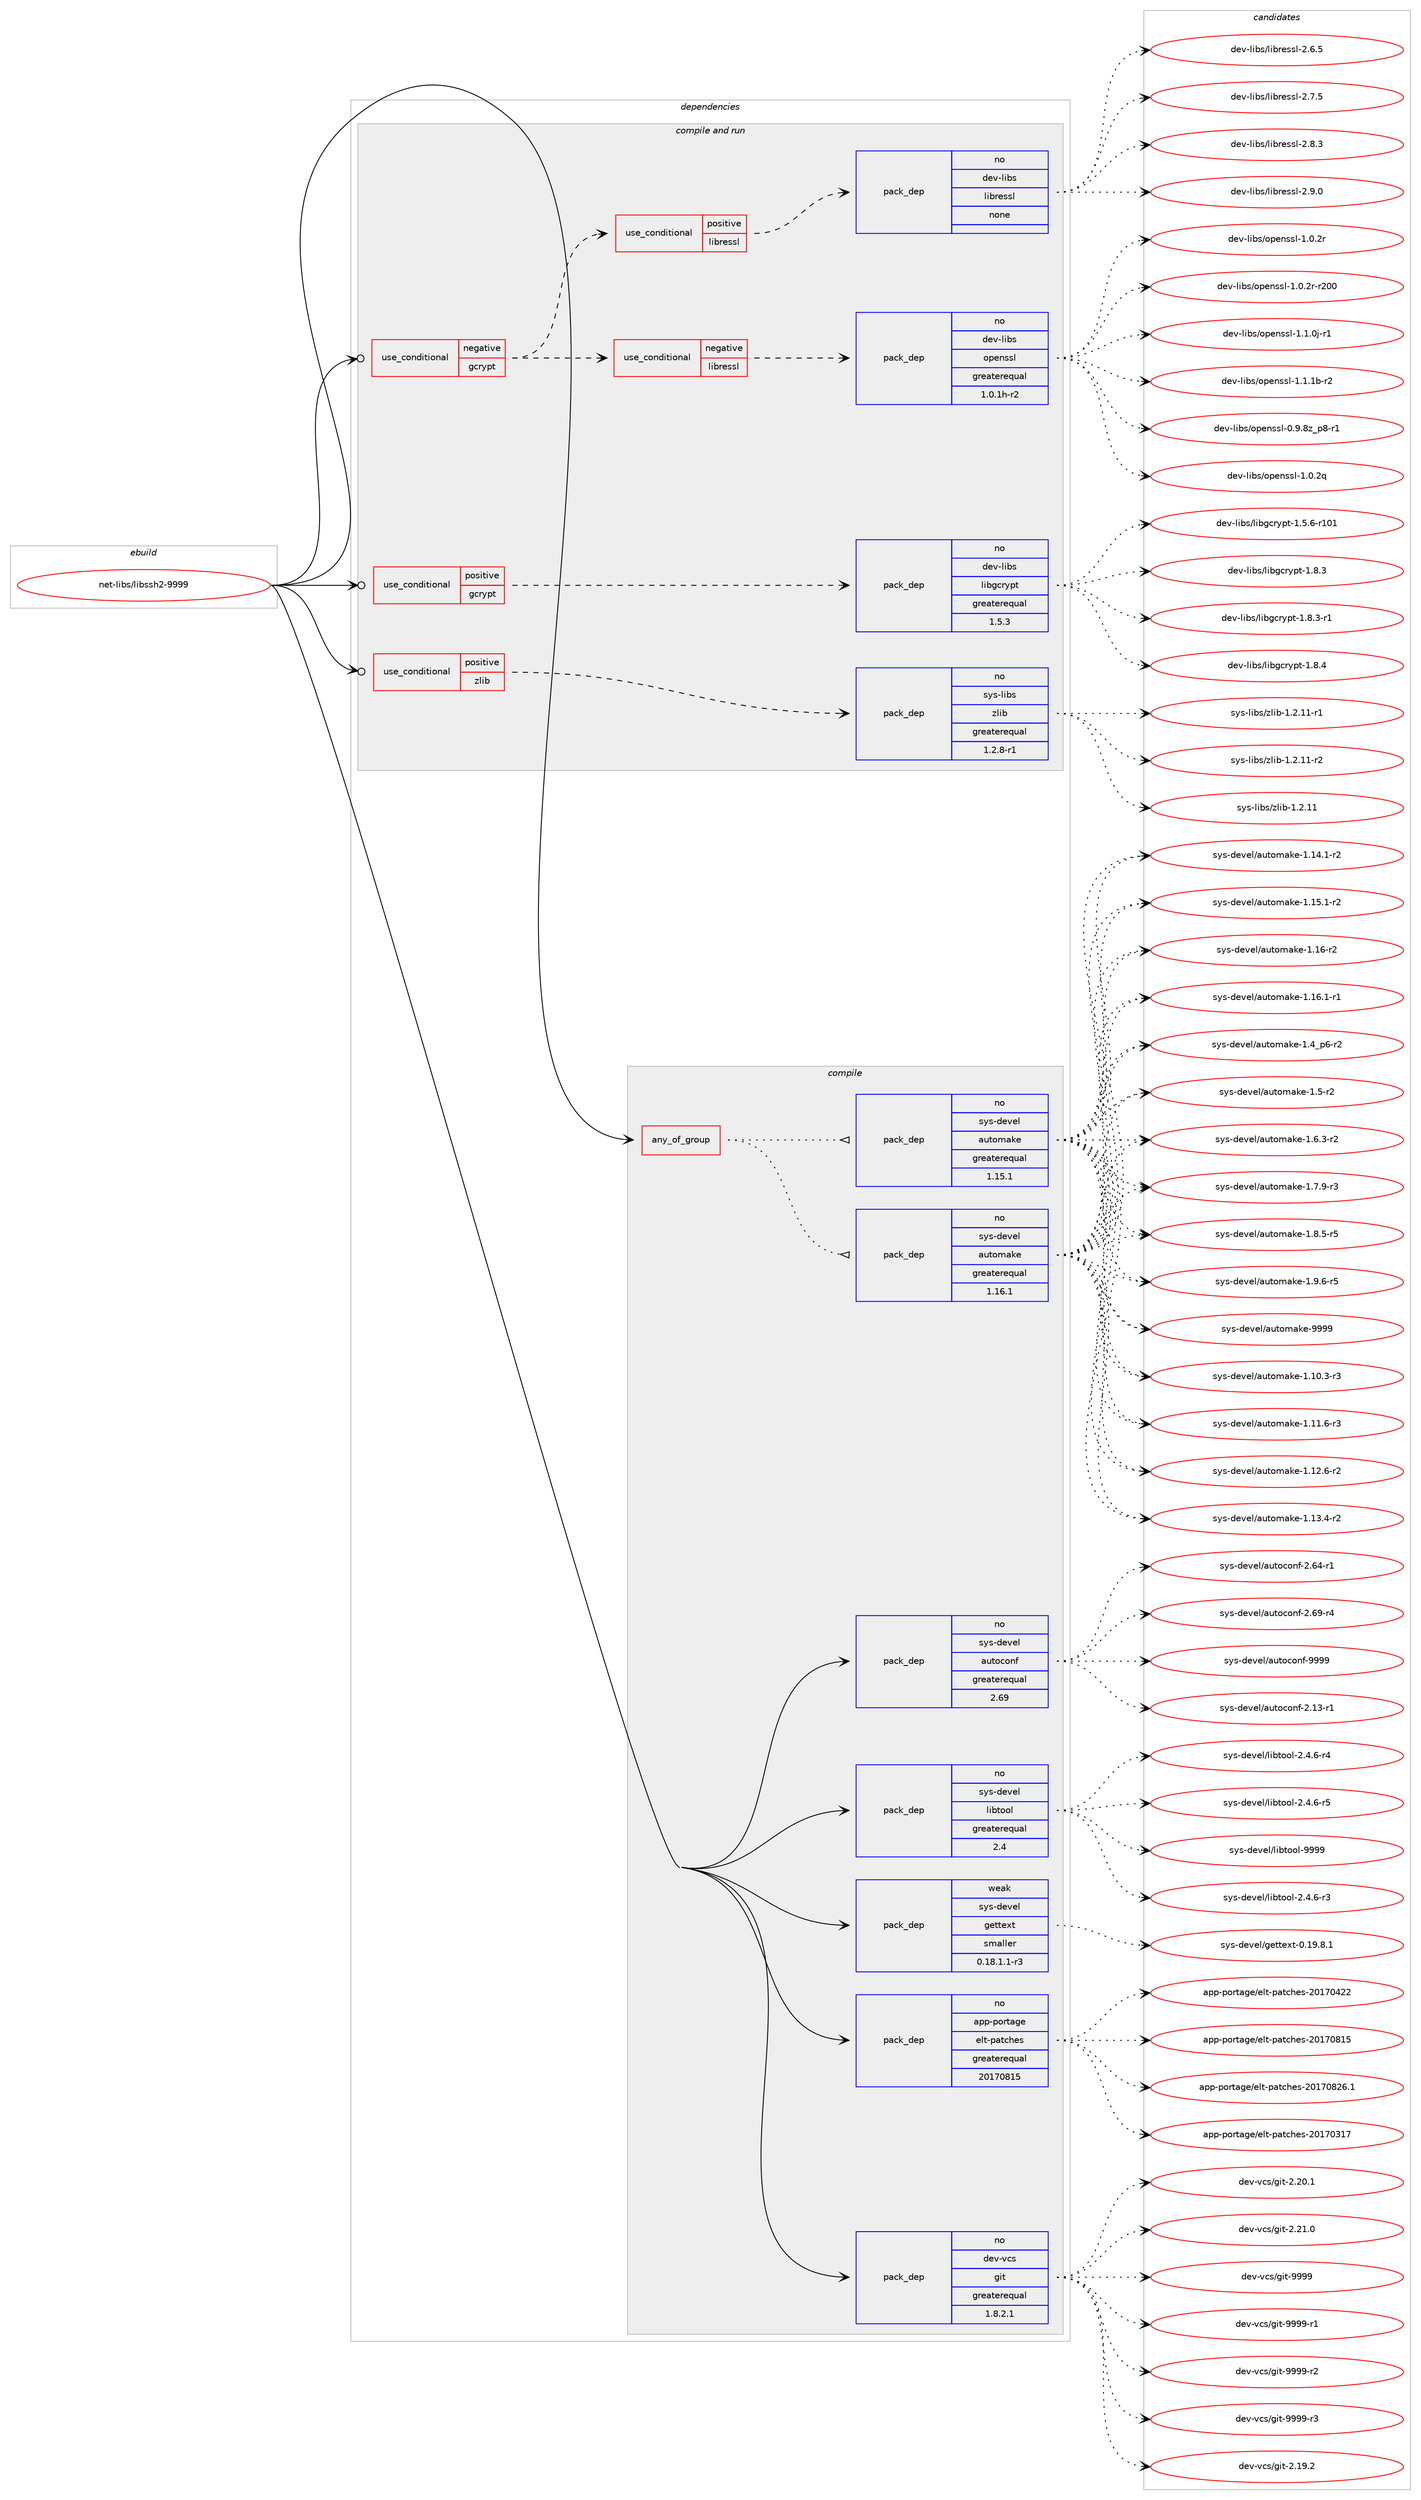 digraph prolog {

# *************
# Graph options
# *************

newrank=true;
concentrate=true;
compound=true;
graph [rankdir=LR,fontname=Helvetica,fontsize=10,ranksep=1.5];#, ranksep=2.5, nodesep=0.2];
edge  [arrowhead=vee];
node  [fontname=Helvetica,fontsize=10];

# **********
# The ebuild
# **********

subgraph cluster_leftcol {
color=gray;
rank=same;
label=<<i>ebuild</i>>;
id [label="net-libs/libssh2-9999", color=red, width=4, href="../net-libs/libssh2-9999.svg"];
}

# ****************
# The dependencies
# ****************

subgraph cluster_midcol {
color=gray;
label=<<i>dependencies</i>>;
subgraph cluster_compile {
fillcolor="#eeeeee";
style=filled;
label=<<i>compile</i>>;
subgraph any26172 {
dependency1660638 [label=<<TABLE BORDER="0" CELLBORDER="1" CELLSPACING="0" CELLPADDING="4"><TR><TD CELLPADDING="10">any_of_group</TD></TR></TABLE>>, shape=none, color=red];subgraph pack1187276 {
dependency1660639 [label=<<TABLE BORDER="0" CELLBORDER="1" CELLSPACING="0" CELLPADDING="4" WIDTH="220"><TR><TD ROWSPAN="6" CELLPADDING="30">pack_dep</TD></TR><TR><TD WIDTH="110">no</TD></TR><TR><TD>sys-devel</TD></TR><TR><TD>automake</TD></TR><TR><TD>greaterequal</TD></TR><TR><TD>1.16.1</TD></TR></TABLE>>, shape=none, color=blue];
}
dependency1660638:e -> dependency1660639:w [weight=20,style="dotted",arrowhead="oinv"];
subgraph pack1187277 {
dependency1660640 [label=<<TABLE BORDER="0" CELLBORDER="1" CELLSPACING="0" CELLPADDING="4" WIDTH="220"><TR><TD ROWSPAN="6" CELLPADDING="30">pack_dep</TD></TR><TR><TD WIDTH="110">no</TD></TR><TR><TD>sys-devel</TD></TR><TR><TD>automake</TD></TR><TR><TD>greaterequal</TD></TR><TR><TD>1.15.1</TD></TR></TABLE>>, shape=none, color=blue];
}
dependency1660638:e -> dependency1660640:w [weight=20,style="dotted",arrowhead="oinv"];
}
id:e -> dependency1660638:w [weight=20,style="solid",arrowhead="vee"];
subgraph pack1187278 {
dependency1660641 [label=<<TABLE BORDER="0" CELLBORDER="1" CELLSPACING="0" CELLPADDING="4" WIDTH="220"><TR><TD ROWSPAN="6" CELLPADDING="30">pack_dep</TD></TR><TR><TD WIDTH="110">no</TD></TR><TR><TD>app-portage</TD></TR><TR><TD>elt-patches</TD></TR><TR><TD>greaterequal</TD></TR><TR><TD>20170815</TD></TR></TABLE>>, shape=none, color=blue];
}
id:e -> dependency1660641:w [weight=20,style="solid",arrowhead="vee"];
subgraph pack1187279 {
dependency1660642 [label=<<TABLE BORDER="0" CELLBORDER="1" CELLSPACING="0" CELLPADDING="4" WIDTH="220"><TR><TD ROWSPAN="6" CELLPADDING="30">pack_dep</TD></TR><TR><TD WIDTH="110">no</TD></TR><TR><TD>dev-vcs</TD></TR><TR><TD>git</TD></TR><TR><TD>greaterequal</TD></TR><TR><TD>1.8.2.1</TD></TR></TABLE>>, shape=none, color=blue];
}
id:e -> dependency1660642:w [weight=20,style="solid",arrowhead="vee"];
subgraph pack1187280 {
dependency1660643 [label=<<TABLE BORDER="0" CELLBORDER="1" CELLSPACING="0" CELLPADDING="4" WIDTH="220"><TR><TD ROWSPAN="6" CELLPADDING="30">pack_dep</TD></TR><TR><TD WIDTH="110">no</TD></TR><TR><TD>sys-devel</TD></TR><TR><TD>autoconf</TD></TR><TR><TD>greaterequal</TD></TR><TR><TD>2.69</TD></TR></TABLE>>, shape=none, color=blue];
}
id:e -> dependency1660643:w [weight=20,style="solid",arrowhead="vee"];
subgraph pack1187281 {
dependency1660644 [label=<<TABLE BORDER="0" CELLBORDER="1" CELLSPACING="0" CELLPADDING="4" WIDTH="220"><TR><TD ROWSPAN="6" CELLPADDING="30">pack_dep</TD></TR><TR><TD WIDTH="110">no</TD></TR><TR><TD>sys-devel</TD></TR><TR><TD>libtool</TD></TR><TR><TD>greaterequal</TD></TR><TR><TD>2.4</TD></TR></TABLE>>, shape=none, color=blue];
}
id:e -> dependency1660644:w [weight=20,style="solid",arrowhead="vee"];
subgraph pack1187282 {
dependency1660645 [label=<<TABLE BORDER="0" CELLBORDER="1" CELLSPACING="0" CELLPADDING="4" WIDTH="220"><TR><TD ROWSPAN="6" CELLPADDING="30">pack_dep</TD></TR><TR><TD WIDTH="110">weak</TD></TR><TR><TD>sys-devel</TD></TR><TR><TD>gettext</TD></TR><TR><TD>smaller</TD></TR><TR><TD>0.18.1.1-r3</TD></TR></TABLE>>, shape=none, color=blue];
}
id:e -> dependency1660645:w [weight=20,style="solid",arrowhead="vee"];
}
subgraph cluster_compileandrun {
fillcolor="#eeeeee";
style=filled;
label=<<i>compile and run</i>>;
subgraph cond446402 {
dependency1660646 [label=<<TABLE BORDER="0" CELLBORDER="1" CELLSPACING="0" CELLPADDING="4"><TR><TD ROWSPAN="3" CELLPADDING="10">use_conditional</TD></TR><TR><TD>negative</TD></TR><TR><TD>gcrypt</TD></TR></TABLE>>, shape=none, color=red];
subgraph cond446403 {
dependency1660647 [label=<<TABLE BORDER="0" CELLBORDER="1" CELLSPACING="0" CELLPADDING="4"><TR><TD ROWSPAN="3" CELLPADDING="10">use_conditional</TD></TR><TR><TD>negative</TD></TR><TR><TD>libressl</TD></TR></TABLE>>, shape=none, color=red];
subgraph pack1187283 {
dependency1660648 [label=<<TABLE BORDER="0" CELLBORDER="1" CELLSPACING="0" CELLPADDING="4" WIDTH="220"><TR><TD ROWSPAN="6" CELLPADDING="30">pack_dep</TD></TR><TR><TD WIDTH="110">no</TD></TR><TR><TD>dev-libs</TD></TR><TR><TD>openssl</TD></TR><TR><TD>greaterequal</TD></TR><TR><TD>1.0.1h-r2</TD></TR></TABLE>>, shape=none, color=blue];
}
dependency1660647:e -> dependency1660648:w [weight=20,style="dashed",arrowhead="vee"];
}
dependency1660646:e -> dependency1660647:w [weight=20,style="dashed",arrowhead="vee"];
subgraph cond446404 {
dependency1660649 [label=<<TABLE BORDER="0" CELLBORDER="1" CELLSPACING="0" CELLPADDING="4"><TR><TD ROWSPAN="3" CELLPADDING="10">use_conditional</TD></TR><TR><TD>positive</TD></TR><TR><TD>libressl</TD></TR></TABLE>>, shape=none, color=red];
subgraph pack1187284 {
dependency1660650 [label=<<TABLE BORDER="0" CELLBORDER="1" CELLSPACING="0" CELLPADDING="4" WIDTH="220"><TR><TD ROWSPAN="6" CELLPADDING="30">pack_dep</TD></TR><TR><TD WIDTH="110">no</TD></TR><TR><TD>dev-libs</TD></TR><TR><TD>libressl</TD></TR><TR><TD>none</TD></TR><TR><TD></TD></TR></TABLE>>, shape=none, color=blue];
}
dependency1660649:e -> dependency1660650:w [weight=20,style="dashed",arrowhead="vee"];
}
dependency1660646:e -> dependency1660649:w [weight=20,style="dashed",arrowhead="vee"];
}
id:e -> dependency1660646:w [weight=20,style="solid",arrowhead="odotvee"];
subgraph cond446405 {
dependency1660651 [label=<<TABLE BORDER="0" CELLBORDER="1" CELLSPACING="0" CELLPADDING="4"><TR><TD ROWSPAN="3" CELLPADDING="10">use_conditional</TD></TR><TR><TD>positive</TD></TR><TR><TD>gcrypt</TD></TR></TABLE>>, shape=none, color=red];
subgraph pack1187285 {
dependency1660652 [label=<<TABLE BORDER="0" CELLBORDER="1" CELLSPACING="0" CELLPADDING="4" WIDTH="220"><TR><TD ROWSPAN="6" CELLPADDING="30">pack_dep</TD></TR><TR><TD WIDTH="110">no</TD></TR><TR><TD>dev-libs</TD></TR><TR><TD>libgcrypt</TD></TR><TR><TD>greaterequal</TD></TR><TR><TD>1.5.3</TD></TR></TABLE>>, shape=none, color=blue];
}
dependency1660651:e -> dependency1660652:w [weight=20,style="dashed",arrowhead="vee"];
}
id:e -> dependency1660651:w [weight=20,style="solid",arrowhead="odotvee"];
subgraph cond446406 {
dependency1660653 [label=<<TABLE BORDER="0" CELLBORDER="1" CELLSPACING="0" CELLPADDING="4"><TR><TD ROWSPAN="3" CELLPADDING="10">use_conditional</TD></TR><TR><TD>positive</TD></TR><TR><TD>zlib</TD></TR></TABLE>>, shape=none, color=red];
subgraph pack1187286 {
dependency1660654 [label=<<TABLE BORDER="0" CELLBORDER="1" CELLSPACING="0" CELLPADDING="4" WIDTH="220"><TR><TD ROWSPAN="6" CELLPADDING="30">pack_dep</TD></TR><TR><TD WIDTH="110">no</TD></TR><TR><TD>sys-libs</TD></TR><TR><TD>zlib</TD></TR><TR><TD>greaterequal</TD></TR><TR><TD>1.2.8-r1</TD></TR></TABLE>>, shape=none, color=blue];
}
dependency1660653:e -> dependency1660654:w [weight=20,style="dashed",arrowhead="vee"];
}
id:e -> dependency1660653:w [weight=20,style="solid",arrowhead="odotvee"];
}
subgraph cluster_run {
fillcolor="#eeeeee";
style=filled;
label=<<i>run</i>>;
}
}

# **************
# The candidates
# **************

subgraph cluster_choices {
rank=same;
color=gray;
label=<<i>candidates</i>>;

subgraph choice1187276 {
color=black;
nodesep=1;
choice11512111545100101118101108479711711611110997107101454946494846514511451 [label="sys-devel/automake-1.10.3-r3", color=red, width=4,href="../sys-devel/automake-1.10.3-r3.svg"];
choice11512111545100101118101108479711711611110997107101454946494946544511451 [label="sys-devel/automake-1.11.6-r3", color=red, width=4,href="../sys-devel/automake-1.11.6-r3.svg"];
choice11512111545100101118101108479711711611110997107101454946495046544511450 [label="sys-devel/automake-1.12.6-r2", color=red, width=4,href="../sys-devel/automake-1.12.6-r2.svg"];
choice11512111545100101118101108479711711611110997107101454946495146524511450 [label="sys-devel/automake-1.13.4-r2", color=red, width=4,href="../sys-devel/automake-1.13.4-r2.svg"];
choice11512111545100101118101108479711711611110997107101454946495246494511450 [label="sys-devel/automake-1.14.1-r2", color=red, width=4,href="../sys-devel/automake-1.14.1-r2.svg"];
choice11512111545100101118101108479711711611110997107101454946495346494511450 [label="sys-devel/automake-1.15.1-r2", color=red, width=4,href="../sys-devel/automake-1.15.1-r2.svg"];
choice1151211154510010111810110847971171161111099710710145494649544511450 [label="sys-devel/automake-1.16-r2", color=red, width=4,href="../sys-devel/automake-1.16-r2.svg"];
choice11512111545100101118101108479711711611110997107101454946495446494511449 [label="sys-devel/automake-1.16.1-r1", color=red, width=4,href="../sys-devel/automake-1.16.1-r1.svg"];
choice115121115451001011181011084797117116111109971071014549465295112544511450 [label="sys-devel/automake-1.4_p6-r2", color=red, width=4,href="../sys-devel/automake-1.4_p6-r2.svg"];
choice11512111545100101118101108479711711611110997107101454946534511450 [label="sys-devel/automake-1.5-r2", color=red, width=4,href="../sys-devel/automake-1.5-r2.svg"];
choice115121115451001011181011084797117116111109971071014549465446514511450 [label="sys-devel/automake-1.6.3-r2", color=red, width=4,href="../sys-devel/automake-1.6.3-r2.svg"];
choice115121115451001011181011084797117116111109971071014549465546574511451 [label="sys-devel/automake-1.7.9-r3", color=red, width=4,href="../sys-devel/automake-1.7.9-r3.svg"];
choice115121115451001011181011084797117116111109971071014549465646534511453 [label="sys-devel/automake-1.8.5-r5", color=red, width=4,href="../sys-devel/automake-1.8.5-r5.svg"];
choice115121115451001011181011084797117116111109971071014549465746544511453 [label="sys-devel/automake-1.9.6-r5", color=red, width=4,href="../sys-devel/automake-1.9.6-r5.svg"];
choice115121115451001011181011084797117116111109971071014557575757 [label="sys-devel/automake-9999", color=red, width=4,href="../sys-devel/automake-9999.svg"];
dependency1660639:e -> choice11512111545100101118101108479711711611110997107101454946494846514511451:w [style=dotted,weight="100"];
dependency1660639:e -> choice11512111545100101118101108479711711611110997107101454946494946544511451:w [style=dotted,weight="100"];
dependency1660639:e -> choice11512111545100101118101108479711711611110997107101454946495046544511450:w [style=dotted,weight="100"];
dependency1660639:e -> choice11512111545100101118101108479711711611110997107101454946495146524511450:w [style=dotted,weight="100"];
dependency1660639:e -> choice11512111545100101118101108479711711611110997107101454946495246494511450:w [style=dotted,weight="100"];
dependency1660639:e -> choice11512111545100101118101108479711711611110997107101454946495346494511450:w [style=dotted,weight="100"];
dependency1660639:e -> choice1151211154510010111810110847971171161111099710710145494649544511450:w [style=dotted,weight="100"];
dependency1660639:e -> choice11512111545100101118101108479711711611110997107101454946495446494511449:w [style=dotted,weight="100"];
dependency1660639:e -> choice115121115451001011181011084797117116111109971071014549465295112544511450:w [style=dotted,weight="100"];
dependency1660639:e -> choice11512111545100101118101108479711711611110997107101454946534511450:w [style=dotted,weight="100"];
dependency1660639:e -> choice115121115451001011181011084797117116111109971071014549465446514511450:w [style=dotted,weight="100"];
dependency1660639:e -> choice115121115451001011181011084797117116111109971071014549465546574511451:w [style=dotted,weight="100"];
dependency1660639:e -> choice115121115451001011181011084797117116111109971071014549465646534511453:w [style=dotted,weight="100"];
dependency1660639:e -> choice115121115451001011181011084797117116111109971071014549465746544511453:w [style=dotted,weight="100"];
dependency1660639:e -> choice115121115451001011181011084797117116111109971071014557575757:w [style=dotted,weight="100"];
}
subgraph choice1187277 {
color=black;
nodesep=1;
choice11512111545100101118101108479711711611110997107101454946494846514511451 [label="sys-devel/automake-1.10.3-r3", color=red, width=4,href="../sys-devel/automake-1.10.3-r3.svg"];
choice11512111545100101118101108479711711611110997107101454946494946544511451 [label="sys-devel/automake-1.11.6-r3", color=red, width=4,href="../sys-devel/automake-1.11.6-r3.svg"];
choice11512111545100101118101108479711711611110997107101454946495046544511450 [label="sys-devel/automake-1.12.6-r2", color=red, width=4,href="../sys-devel/automake-1.12.6-r2.svg"];
choice11512111545100101118101108479711711611110997107101454946495146524511450 [label="sys-devel/automake-1.13.4-r2", color=red, width=4,href="../sys-devel/automake-1.13.4-r2.svg"];
choice11512111545100101118101108479711711611110997107101454946495246494511450 [label="sys-devel/automake-1.14.1-r2", color=red, width=4,href="../sys-devel/automake-1.14.1-r2.svg"];
choice11512111545100101118101108479711711611110997107101454946495346494511450 [label="sys-devel/automake-1.15.1-r2", color=red, width=4,href="../sys-devel/automake-1.15.1-r2.svg"];
choice1151211154510010111810110847971171161111099710710145494649544511450 [label="sys-devel/automake-1.16-r2", color=red, width=4,href="../sys-devel/automake-1.16-r2.svg"];
choice11512111545100101118101108479711711611110997107101454946495446494511449 [label="sys-devel/automake-1.16.1-r1", color=red, width=4,href="../sys-devel/automake-1.16.1-r1.svg"];
choice115121115451001011181011084797117116111109971071014549465295112544511450 [label="sys-devel/automake-1.4_p6-r2", color=red, width=4,href="../sys-devel/automake-1.4_p6-r2.svg"];
choice11512111545100101118101108479711711611110997107101454946534511450 [label="sys-devel/automake-1.5-r2", color=red, width=4,href="../sys-devel/automake-1.5-r2.svg"];
choice115121115451001011181011084797117116111109971071014549465446514511450 [label="sys-devel/automake-1.6.3-r2", color=red, width=4,href="../sys-devel/automake-1.6.3-r2.svg"];
choice115121115451001011181011084797117116111109971071014549465546574511451 [label="sys-devel/automake-1.7.9-r3", color=red, width=4,href="../sys-devel/automake-1.7.9-r3.svg"];
choice115121115451001011181011084797117116111109971071014549465646534511453 [label="sys-devel/automake-1.8.5-r5", color=red, width=4,href="../sys-devel/automake-1.8.5-r5.svg"];
choice115121115451001011181011084797117116111109971071014549465746544511453 [label="sys-devel/automake-1.9.6-r5", color=red, width=4,href="../sys-devel/automake-1.9.6-r5.svg"];
choice115121115451001011181011084797117116111109971071014557575757 [label="sys-devel/automake-9999", color=red, width=4,href="../sys-devel/automake-9999.svg"];
dependency1660640:e -> choice11512111545100101118101108479711711611110997107101454946494846514511451:w [style=dotted,weight="100"];
dependency1660640:e -> choice11512111545100101118101108479711711611110997107101454946494946544511451:w [style=dotted,weight="100"];
dependency1660640:e -> choice11512111545100101118101108479711711611110997107101454946495046544511450:w [style=dotted,weight="100"];
dependency1660640:e -> choice11512111545100101118101108479711711611110997107101454946495146524511450:w [style=dotted,weight="100"];
dependency1660640:e -> choice11512111545100101118101108479711711611110997107101454946495246494511450:w [style=dotted,weight="100"];
dependency1660640:e -> choice11512111545100101118101108479711711611110997107101454946495346494511450:w [style=dotted,weight="100"];
dependency1660640:e -> choice1151211154510010111810110847971171161111099710710145494649544511450:w [style=dotted,weight="100"];
dependency1660640:e -> choice11512111545100101118101108479711711611110997107101454946495446494511449:w [style=dotted,weight="100"];
dependency1660640:e -> choice115121115451001011181011084797117116111109971071014549465295112544511450:w [style=dotted,weight="100"];
dependency1660640:e -> choice11512111545100101118101108479711711611110997107101454946534511450:w [style=dotted,weight="100"];
dependency1660640:e -> choice115121115451001011181011084797117116111109971071014549465446514511450:w [style=dotted,weight="100"];
dependency1660640:e -> choice115121115451001011181011084797117116111109971071014549465546574511451:w [style=dotted,weight="100"];
dependency1660640:e -> choice115121115451001011181011084797117116111109971071014549465646534511453:w [style=dotted,weight="100"];
dependency1660640:e -> choice115121115451001011181011084797117116111109971071014549465746544511453:w [style=dotted,weight="100"];
dependency1660640:e -> choice115121115451001011181011084797117116111109971071014557575757:w [style=dotted,weight="100"];
}
subgraph choice1187278 {
color=black;
nodesep=1;
choice97112112451121111141169710310147101108116451129711699104101115455048495548514955 [label="app-portage/elt-patches-20170317", color=red, width=4,href="../app-portage/elt-patches-20170317.svg"];
choice97112112451121111141169710310147101108116451129711699104101115455048495548525050 [label="app-portage/elt-patches-20170422", color=red, width=4,href="../app-portage/elt-patches-20170422.svg"];
choice97112112451121111141169710310147101108116451129711699104101115455048495548564953 [label="app-portage/elt-patches-20170815", color=red, width=4,href="../app-portage/elt-patches-20170815.svg"];
choice971121124511211111411697103101471011081164511297116991041011154550484955485650544649 [label="app-portage/elt-patches-20170826.1", color=red, width=4,href="../app-portage/elt-patches-20170826.1.svg"];
dependency1660641:e -> choice97112112451121111141169710310147101108116451129711699104101115455048495548514955:w [style=dotted,weight="100"];
dependency1660641:e -> choice97112112451121111141169710310147101108116451129711699104101115455048495548525050:w [style=dotted,weight="100"];
dependency1660641:e -> choice97112112451121111141169710310147101108116451129711699104101115455048495548564953:w [style=dotted,weight="100"];
dependency1660641:e -> choice971121124511211111411697103101471011081164511297116991041011154550484955485650544649:w [style=dotted,weight="100"];
}
subgraph choice1187279 {
color=black;
nodesep=1;
choice10010111845118991154710310511645504649574650 [label="dev-vcs/git-2.19.2", color=red, width=4,href="../dev-vcs/git-2.19.2.svg"];
choice10010111845118991154710310511645504650484649 [label="dev-vcs/git-2.20.1", color=red, width=4,href="../dev-vcs/git-2.20.1.svg"];
choice10010111845118991154710310511645504650494648 [label="dev-vcs/git-2.21.0", color=red, width=4,href="../dev-vcs/git-2.21.0.svg"];
choice1001011184511899115471031051164557575757 [label="dev-vcs/git-9999", color=red, width=4,href="../dev-vcs/git-9999.svg"];
choice10010111845118991154710310511645575757574511449 [label="dev-vcs/git-9999-r1", color=red, width=4,href="../dev-vcs/git-9999-r1.svg"];
choice10010111845118991154710310511645575757574511450 [label="dev-vcs/git-9999-r2", color=red, width=4,href="../dev-vcs/git-9999-r2.svg"];
choice10010111845118991154710310511645575757574511451 [label="dev-vcs/git-9999-r3", color=red, width=4,href="../dev-vcs/git-9999-r3.svg"];
dependency1660642:e -> choice10010111845118991154710310511645504649574650:w [style=dotted,weight="100"];
dependency1660642:e -> choice10010111845118991154710310511645504650484649:w [style=dotted,weight="100"];
dependency1660642:e -> choice10010111845118991154710310511645504650494648:w [style=dotted,weight="100"];
dependency1660642:e -> choice1001011184511899115471031051164557575757:w [style=dotted,weight="100"];
dependency1660642:e -> choice10010111845118991154710310511645575757574511449:w [style=dotted,weight="100"];
dependency1660642:e -> choice10010111845118991154710310511645575757574511450:w [style=dotted,weight="100"];
dependency1660642:e -> choice10010111845118991154710310511645575757574511451:w [style=dotted,weight="100"];
}
subgraph choice1187280 {
color=black;
nodesep=1;
choice1151211154510010111810110847971171161119911111010245504649514511449 [label="sys-devel/autoconf-2.13-r1", color=red, width=4,href="../sys-devel/autoconf-2.13-r1.svg"];
choice1151211154510010111810110847971171161119911111010245504654524511449 [label="sys-devel/autoconf-2.64-r1", color=red, width=4,href="../sys-devel/autoconf-2.64-r1.svg"];
choice1151211154510010111810110847971171161119911111010245504654574511452 [label="sys-devel/autoconf-2.69-r4", color=red, width=4,href="../sys-devel/autoconf-2.69-r4.svg"];
choice115121115451001011181011084797117116111991111101024557575757 [label="sys-devel/autoconf-9999", color=red, width=4,href="../sys-devel/autoconf-9999.svg"];
dependency1660643:e -> choice1151211154510010111810110847971171161119911111010245504649514511449:w [style=dotted,weight="100"];
dependency1660643:e -> choice1151211154510010111810110847971171161119911111010245504654524511449:w [style=dotted,weight="100"];
dependency1660643:e -> choice1151211154510010111810110847971171161119911111010245504654574511452:w [style=dotted,weight="100"];
dependency1660643:e -> choice115121115451001011181011084797117116111991111101024557575757:w [style=dotted,weight="100"];
}
subgraph choice1187281 {
color=black;
nodesep=1;
choice1151211154510010111810110847108105981161111111084550465246544511451 [label="sys-devel/libtool-2.4.6-r3", color=red, width=4,href="../sys-devel/libtool-2.4.6-r3.svg"];
choice1151211154510010111810110847108105981161111111084550465246544511452 [label="sys-devel/libtool-2.4.6-r4", color=red, width=4,href="../sys-devel/libtool-2.4.6-r4.svg"];
choice1151211154510010111810110847108105981161111111084550465246544511453 [label="sys-devel/libtool-2.4.6-r5", color=red, width=4,href="../sys-devel/libtool-2.4.6-r5.svg"];
choice1151211154510010111810110847108105981161111111084557575757 [label="sys-devel/libtool-9999", color=red, width=4,href="../sys-devel/libtool-9999.svg"];
dependency1660644:e -> choice1151211154510010111810110847108105981161111111084550465246544511451:w [style=dotted,weight="100"];
dependency1660644:e -> choice1151211154510010111810110847108105981161111111084550465246544511452:w [style=dotted,weight="100"];
dependency1660644:e -> choice1151211154510010111810110847108105981161111111084550465246544511453:w [style=dotted,weight="100"];
dependency1660644:e -> choice1151211154510010111810110847108105981161111111084557575757:w [style=dotted,weight="100"];
}
subgraph choice1187282 {
color=black;
nodesep=1;
choice1151211154510010111810110847103101116116101120116454846495746564649 [label="sys-devel/gettext-0.19.8.1", color=red, width=4,href="../sys-devel/gettext-0.19.8.1.svg"];
dependency1660645:e -> choice1151211154510010111810110847103101116116101120116454846495746564649:w [style=dotted,weight="100"];
}
subgraph choice1187283 {
color=black;
nodesep=1;
choice10010111845108105981154711111210111011511510845484657465612295112564511449 [label="dev-libs/openssl-0.9.8z_p8-r1", color=red, width=4,href="../dev-libs/openssl-0.9.8z_p8-r1.svg"];
choice100101118451081059811547111112101110115115108454946484650113 [label="dev-libs/openssl-1.0.2q", color=red, width=4,href="../dev-libs/openssl-1.0.2q.svg"];
choice100101118451081059811547111112101110115115108454946484650114 [label="dev-libs/openssl-1.0.2r", color=red, width=4,href="../dev-libs/openssl-1.0.2r.svg"];
choice10010111845108105981154711111210111011511510845494648465011445114504848 [label="dev-libs/openssl-1.0.2r-r200", color=red, width=4,href="../dev-libs/openssl-1.0.2r-r200.svg"];
choice1001011184510810598115471111121011101151151084549464946481064511449 [label="dev-libs/openssl-1.1.0j-r1", color=red, width=4,href="../dev-libs/openssl-1.1.0j-r1.svg"];
choice100101118451081059811547111112101110115115108454946494649984511450 [label="dev-libs/openssl-1.1.1b-r2", color=red, width=4,href="../dev-libs/openssl-1.1.1b-r2.svg"];
dependency1660648:e -> choice10010111845108105981154711111210111011511510845484657465612295112564511449:w [style=dotted,weight="100"];
dependency1660648:e -> choice100101118451081059811547111112101110115115108454946484650113:w [style=dotted,weight="100"];
dependency1660648:e -> choice100101118451081059811547111112101110115115108454946484650114:w [style=dotted,weight="100"];
dependency1660648:e -> choice10010111845108105981154711111210111011511510845494648465011445114504848:w [style=dotted,weight="100"];
dependency1660648:e -> choice1001011184510810598115471111121011101151151084549464946481064511449:w [style=dotted,weight="100"];
dependency1660648:e -> choice100101118451081059811547111112101110115115108454946494649984511450:w [style=dotted,weight="100"];
}
subgraph choice1187284 {
color=black;
nodesep=1;
choice10010111845108105981154710810598114101115115108455046544653 [label="dev-libs/libressl-2.6.5", color=red, width=4,href="../dev-libs/libressl-2.6.5.svg"];
choice10010111845108105981154710810598114101115115108455046554653 [label="dev-libs/libressl-2.7.5", color=red, width=4,href="../dev-libs/libressl-2.7.5.svg"];
choice10010111845108105981154710810598114101115115108455046564651 [label="dev-libs/libressl-2.8.3", color=red, width=4,href="../dev-libs/libressl-2.8.3.svg"];
choice10010111845108105981154710810598114101115115108455046574648 [label="dev-libs/libressl-2.9.0", color=red, width=4,href="../dev-libs/libressl-2.9.0.svg"];
dependency1660650:e -> choice10010111845108105981154710810598114101115115108455046544653:w [style=dotted,weight="100"];
dependency1660650:e -> choice10010111845108105981154710810598114101115115108455046554653:w [style=dotted,weight="100"];
dependency1660650:e -> choice10010111845108105981154710810598114101115115108455046564651:w [style=dotted,weight="100"];
dependency1660650:e -> choice10010111845108105981154710810598114101115115108455046574648:w [style=dotted,weight="100"];
}
subgraph choice1187285 {
color=black;
nodesep=1;
choice100101118451081059811547108105981039911412111211645494653465445114494849 [label="dev-libs/libgcrypt-1.5.6-r101", color=red, width=4,href="../dev-libs/libgcrypt-1.5.6-r101.svg"];
choice1001011184510810598115471081059810399114121112116454946564651 [label="dev-libs/libgcrypt-1.8.3", color=red, width=4,href="../dev-libs/libgcrypt-1.8.3.svg"];
choice10010111845108105981154710810598103991141211121164549465646514511449 [label="dev-libs/libgcrypt-1.8.3-r1", color=red, width=4,href="../dev-libs/libgcrypt-1.8.3-r1.svg"];
choice1001011184510810598115471081059810399114121112116454946564652 [label="dev-libs/libgcrypt-1.8.4", color=red, width=4,href="../dev-libs/libgcrypt-1.8.4.svg"];
dependency1660652:e -> choice100101118451081059811547108105981039911412111211645494653465445114494849:w [style=dotted,weight="100"];
dependency1660652:e -> choice1001011184510810598115471081059810399114121112116454946564651:w [style=dotted,weight="100"];
dependency1660652:e -> choice10010111845108105981154710810598103991141211121164549465646514511449:w [style=dotted,weight="100"];
dependency1660652:e -> choice1001011184510810598115471081059810399114121112116454946564652:w [style=dotted,weight="100"];
}
subgraph choice1187286 {
color=black;
nodesep=1;
choice1151211154510810598115471221081059845494650464949 [label="sys-libs/zlib-1.2.11", color=red, width=4,href="../sys-libs/zlib-1.2.11.svg"];
choice11512111545108105981154712210810598454946504649494511449 [label="sys-libs/zlib-1.2.11-r1", color=red, width=4,href="../sys-libs/zlib-1.2.11-r1.svg"];
choice11512111545108105981154712210810598454946504649494511450 [label="sys-libs/zlib-1.2.11-r2", color=red, width=4,href="../sys-libs/zlib-1.2.11-r2.svg"];
dependency1660654:e -> choice1151211154510810598115471221081059845494650464949:w [style=dotted,weight="100"];
dependency1660654:e -> choice11512111545108105981154712210810598454946504649494511449:w [style=dotted,weight="100"];
dependency1660654:e -> choice11512111545108105981154712210810598454946504649494511450:w [style=dotted,weight="100"];
}
}

}
